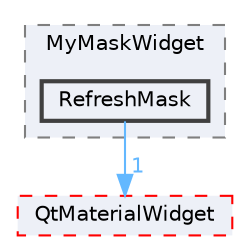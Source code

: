 digraph "RefreshMask"
{
 // LATEX_PDF_SIZE
  bgcolor="transparent";
  edge [fontname=Helvetica,fontsize=10,labelfontname=Helvetica,labelfontsize=10];
  node [fontname=Helvetica,fontsize=10,shape=box,height=0.2,width=0.4];
  compound=true
  subgraph clusterdir_a485fcea25ce6d4b9e619309c3baaea8 {
    graph [ bgcolor="#edf0f7", pencolor="grey50", label="MyMaskWidget", fontname=Helvetica,fontsize=10 style="filled,dashed", URL="dir_a485fcea25ce6d4b9e619309c3baaea8.html",tooltip=""]
  dir_4765017a79eef0a9d728cd1e524016a7 [label="RefreshMask", fillcolor="#edf0f7", color="grey25", style="filled,bold", URL="dir_4765017a79eef0a9d728cd1e524016a7.html",tooltip=""];
  }
  dir_b95b73a9da1c57040a996fcdd774df29 [label="QtMaterialWidget", fillcolor="#edf0f7", color="red", style="filled,dashed", URL="dir_b95b73a9da1c57040a996fcdd774df29.html",tooltip=""];
  dir_4765017a79eef0a9d728cd1e524016a7->dir_b95b73a9da1c57040a996fcdd774df29 [headlabel="1", labeldistance=1.5 headhref="dir_000317_000303.html" href="dir_000317_000303.html" color="steelblue1" fontcolor="steelblue1"];
}
